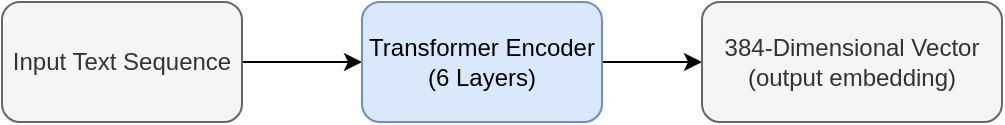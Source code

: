 <mxfile version="27.1.6">
  <diagram name="Page-1" id="vxtLMgFrVTvMRA_lDy_x">
    <mxGraphModel dx="1042" dy="562" grid="1" gridSize="10" guides="1" tooltips="1" connect="1" arrows="1" fold="1" page="1" pageScale="1" pageWidth="850" pageHeight="1100" math="0" shadow="0">
      <root>
        <mxCell id="0" />
        <mxCell id="1" parent="0" />
        <mxCell id="Qyx9r7CeZPpTyZQv4wLi-4" value="" style="edgeStyle=orthogonalEdgeStyle;rounded=0;orthogonalLoop=1;jettySize=auto;html=1;" edge="1" parent="1" source="Qyx9r7CeZPpTyZQv4wLi-1" target="Qyx9r7CeZPpTyZQv4wLi-2">
          <mxGeometry relative="1" as="geometry" />
        </mxCell>
        <mxCell id="Qyx9r7CeZPpTyZQv4wLi-1" value="Input Text Sequence" style="rounded=1;whiteSpace=wrap;html=1;fillColor=#f5f5f5;fontColor=#333333;strokeColor=#666666;" vertex="1" parent="1">
          <mxGeometry x="40" y="130" width="120" height="60" as="geometry" />
        </mxCell>
        <mxCell id="Qyx9r7CeZPpTyZQv4wLi-5" value="" style="edgeStyle=orthogonalEdgeStyle;rounded=0;orthogonalLoop=1;jettySize=auto;html=1;" edge="1" parent="1" source="Qyx9r7CeZPpTyZQv4wLi-2" target="Qyx9r7CeZPpTyZQv4wLi-3">
          <mxGeometry relative="1" as="geometry" />
        </mxCell>
        <mxCell id="Qyx9r7CeZPpTyZQv4wLi-2" value="Transformer Encoder (6 Layers)" style="rounded=1;whiteSpace=wrap;html=1;fillColor=#dae8fc;strokeColor=#6c8ebf;" vertex="1" parent="1">
          <mxGeometry x="220" y="130" width="120" height="60" as="geometry" />
        </mxCell>
        <mxCell id="Qyx9r7CeZPpTyZQv4wLi-3" value="384-Dimensional Vector&lt;div&gt;(output embedding)&lt;/div&gt;" style="rounded=1;whiteSpace=wrap;html=1;fillColor=#f5f5f5;fontColor=#333333;strokeColor=#666666;" vertex="1" parent="1">
          <mxGeometry x="390" y="130" width="150" height="60" as="geometry" />
        </mxCell>
      </root>
    </mxGraphModel>
  </diagram>
</mxfile>
